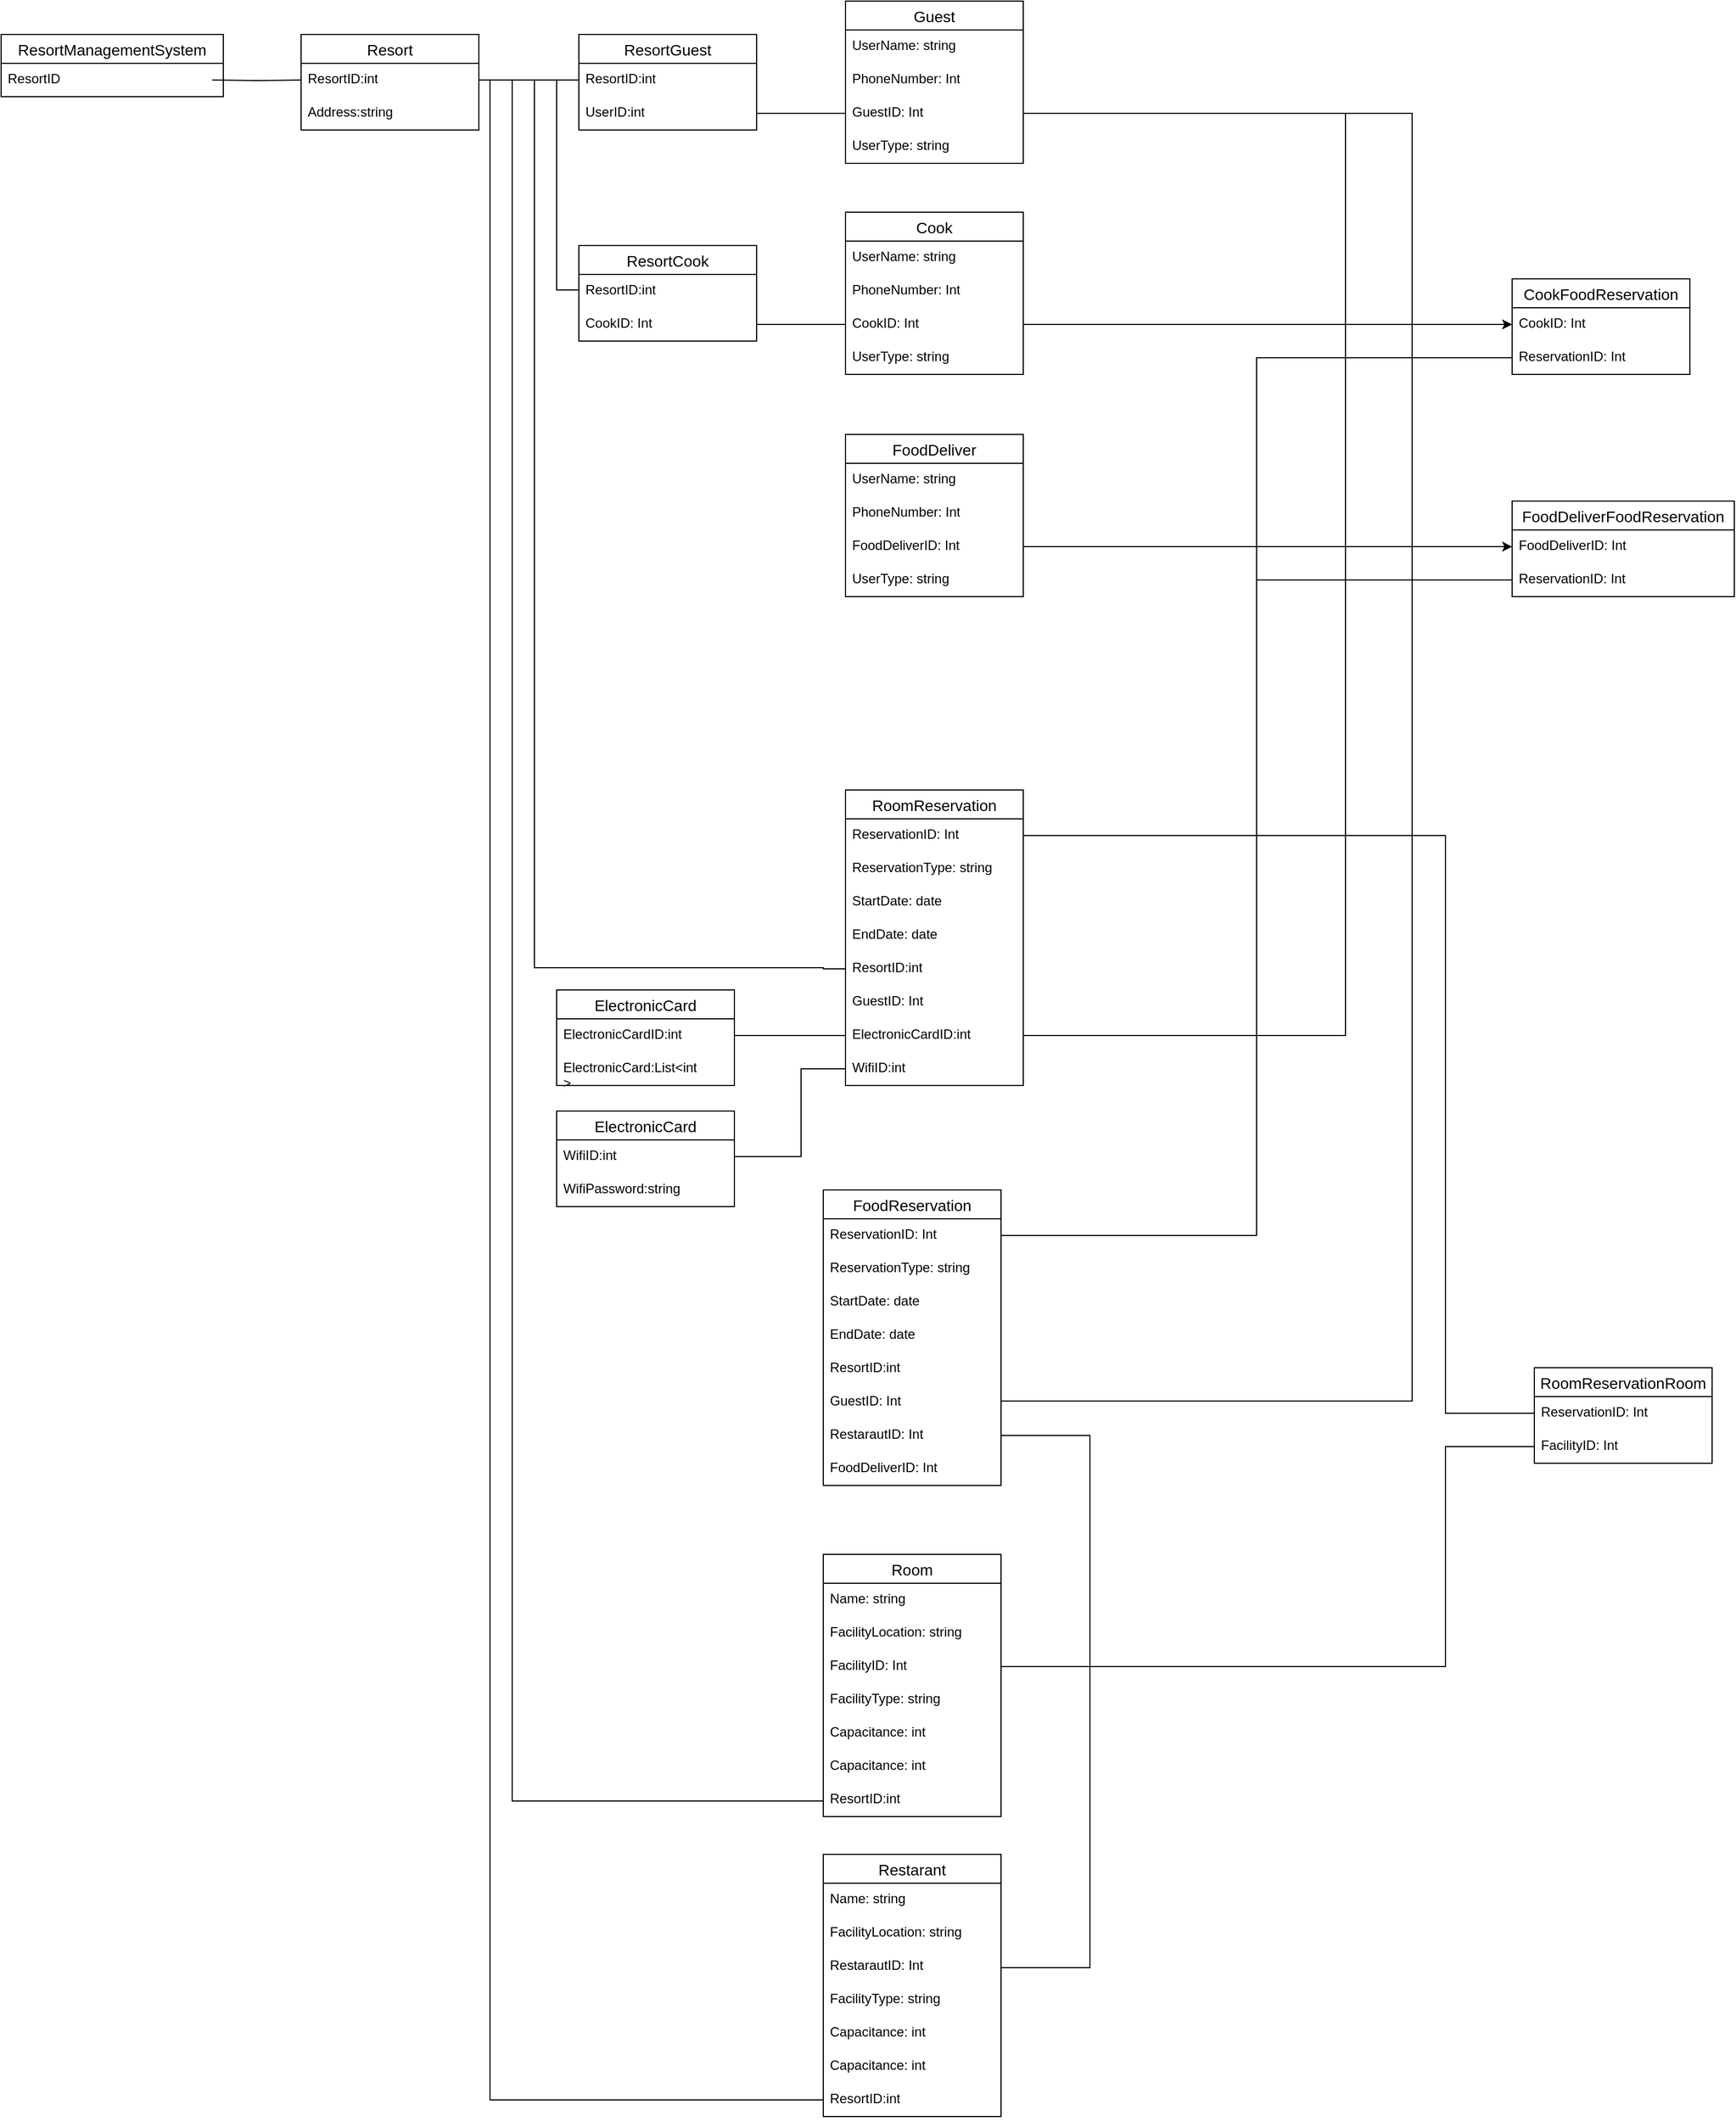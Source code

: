<mxfile version="22.0.8" type="google">
  <diagram name="Page-1" id="dJfapj9PVHe3W3KcbaIS">
    <mxGraphModel grid="1" page="1" gridSize="10" guides="1" tooltips="1" connect="1" arrows="1" fold="1" pageScale="1" pageWidth="827" pageHeight="1169" math="0" shadow="0">
      <root>
        <mxCell id="0" />
        <mxCell id="1" parent="0" />
        <mxCell id="egp8hS5JRl1UIdWA-DtL-1" value="ResortManagementSystem" style="swimlane;fontStyle=0;childLayout=stackLayout;horizontal=1;startSize=26;horizontalStack=0;resizeParent=1;resizeParentMax=0;resizeLast=0;collapsible=1;marginBottom=0;align=center;fontSize=14;" vertex="1" parent="1">
          <mxGeometry x="80" y="200" width="200" height="56" as="geometry" />
        </mxCell>
        <mxCell id="egp8hS5JRl1UIdWA-DtL-2" value="ResortID" style="text;strokeColor=none;fillColor=none;spacingLeft=4;spacingRight=4;overflow=hidden;rotatable=0;points=[[0,0.5],[1,0.5]];portConstraint=eastwest;fontSize=12;whiteSpace=wrap;html=1;" vertex="1" parent="egp8hS5JRl1UIdWA-DtL-1">
          <mxGeometry y="26" width="200" height="30" as="geometry" />
        </mxCell>
        <mxCell id="egp8hS5JRl1UIdWA-DtL-5" value="Resort" style="swimlane;fontStyle=0;childLayout=stackLayout;horizontal=1;startSize=26;horizontalStack=0;resizeParent=1;resizeParentMax=0;resizeLast=0;collapsible=1;marginBottom=0;align=center;fontSize=14;" vertex="1" parent="1">
          <mxGeometry x="350" y="200" width="160" height="86" as="geometry" />
        </mxCell>
        <mxCell id="egp8hS5JRl1UIdWA-DtL-6" value="ResortID:int" style="text;strokeColor=none;fillColor=none;spacingLeft=4;spacingRight=4;overflow=hidden;rotatable=0;points=[[0,0.5],[1,0.5]];portConstraint=eastwest;fontSize=12;whiteSpace=wrap;html=1;" vertex="1" parent="egp8hS5JRl1UIdWA-DtL-5">
          <mxGeometry y="26" width="160" height="30" as="geometry" />
        </mxCell>
        <mxCell id="egp8hS5JRl1UIdWA-DtL-7" value="Address:string" style="text;strokeColor=none;fillColor=none;spacingLeft=4;spacingRight=4;overflow=hidden;rotatable=0;points=[[0,0.5],[1,0.5]];portConstraint=eastwest;fontSize=12;whiteSpace=wrap;html=1;" vertex="1" parent="egp8hS5JRl1UIdWA-DtL-5">
          <mxGeometry y="56" width="160" height="30" as="geometry" />
        </mxCell>
        <mxCell id="egp8hS5JRl1UIdWA-DtL-9" style="edgeStyle=orthogonalEdgeStyle;rounded=0;orthogonalLoop=1;jettySize=auto;html=1;exitX=1;exitY=0.5;exitDx=0;exitDy=0;entryX=0;entryY=0.5;entryDx=0;entryDy=0;endArrow=none;endFill=0;" edge="1" parent="1" target="egp8hS5JRl1UIdWA-DtL-6">
          <mxGeometry relative="1" as="geometry">
            <mxPoint x="270" y="241" as="sourcePoint" />
          </mxGeometry>
        </mxCell>
        <mxCell id="egp8hS5JRl1UIdWA-DtL-10" value="ResortGuest" style="swimlane;fontStyle=0;childLayout=stackLayout;horizontal=1;startSize=26;horizontalStack=0;resizeParent=1;resizeParentMax=0;resizeLast=0;collapsible=1;marginBottom=0;align=center;fontSize=14;" vertex="1" parent="1">
          <mxGeometry x="600" y="200" width="160" height="86" as="geometry" />
        </mxCell>
        <mxCell id="egp8hS5JRl1UIdWA-DtL-11" value="ResortID:int" style="text;strokeColor=none;fillColor=none;spacingLeft=4;spacingRight=4;overflow=hidden;rotatable=0;points=[[0,0.5],[1,0.5]];portConstraint=eastwest;fontSize=12;whiteSpace=wrap;html=1;" vertex="1" parent="egp8hS5JRl1UIdWA-DtL-10">
          <mxGeometry y="26" width="160" height="30" as="geometry" />
        </mxCell>
        <mxCell id="egp8hS5JRl1UIdWA-DtL-12" value="UserID:int" style="text;strokeColor=none;fillColor=none;spacingLeft=4;spacingRight=4;overflow=hidden;rotatable=0;points=[[0,0.5],[1,0.5]];portConstraint=eastwest;fontSize=12;whiteSpace=wrap;html=1;" vertex="1" parent="egp8hS5JRl1UIdWA-DtL-10">
          <mxGeometry y="56" width="160" height="30" as="geometry" />
        </mxCell>
        <mxCell id="egp8hS5JRl1UIdWA-DtL-13" value="Guest" style="swimlane;fontStyle=0;childLayout=stackLayout;horizontal=1;startSize=26;horizontalStack=0;resizeParent=1;resizeParentMax=0;resizeLast=0;collapsible=1;marginBottom=0;align=center;fontSize=14;" vertex="1" parent="1">
          <mxGeometry x="840" y="170" width="160" height="146" as="geometry" />
        </mxCell>
        <mxCell id="egp8hS5JRl1UIdWA-DtL-14" value="UserName: string" style="text;strokeColor=none;fillColor=none;spacingLeft=4;spacingRight=4;overflow=hidden;rotatable=0;points=[[0,0.5],[1,0.5]];portConstraint=eastwest;fontSize=12;whiteSpace=wrap;html=1;" vertex="1" parent="egp8hS5JRl1UIdWA-DtL-13">
          <mxGeometry y="26" width="160" height="30" as="geometry" />
        </mxCell>
        <mxCell id="egp8hS5JRl1UIdWA-DtL-15" value="PhoneNumber: Int" style="text;strokeColor=none;fillColor=none;spacingLeft=4;spacingRight=4;overflow=hidden;rotatable=0;points=[[0,0.5],[1,0.5]];portConstraint=eastwest;fontSize=12;whiteSpace=wrap;html=1;" vertex="1" parent="egp8hS5JRl1UIdWA-DtL-13">
          <mxGeometry y="56" width="160" height="30" as="geometry" />
        </mxCell>
        <mxCell id="egp8hS5JRl1UIdWA-DtL-18" value="GuestID: Int" style="text;strokeColor=none;fillColor=none;spacingLeft=4;spacingRight=4;overflow=hidden;rotatable=0;points=[[0,0.5],[1,0.5]];portConstraint=eastwest;fontSize=12;whiteSpace=wrap;html=1;" vertex="1" parent="egp8hS5JRl1UIdWA-DtL-13">
          <mxGeometry y="86" width="160" height="30" as="geometry" />
        </mxCell>
        <mxCell id="egp8hS5JRl1UIdWA-DtL-19" value="UserType: string" style="text;strokeColor=none;fillColor=none;spacingLeft=4;spacingRight=4;overflow=hidden;rotatable=0;points=[[0,0.5],[1,0.5]];portConstraint=eastwest;fontSize=12;whiteSpace=wrap;html=1;" vertex="1" parent="egp8hS5JRl1UIdWA-DtL-13">
          <mxGeometry y="116" width="160" height="30" as="geometry" />
        </mxCell>
        <mxCell id="egp8hS5JRl1UIdWA-DtL-16" style="edgeStyle=orthogonalEdgeStyle;rounded=0;orthogonalLoop=1;jettySize=auto;html=1;exitX=1;exitY=0.5;exitDx=0;exitDy=0;entryX=0;entryY=0.5;entryDx=0;entryDy=0;endArrow=none;endFill=0;" edge="1" parent="1" source="egp8hS5JRl1UIdWA-DtL-6" target="egp8hS5JRl1UIdWA-DtL-11">
          <mxGeometry relative="1" as="geometry" />
        </mxCell>
        <mxCell id="egp8hS5JRl1UIdWA-DtL-17" style="edgeStyle=orthogonalEdgeStyle;rounded=0;orthogonalLoop=1;jettySize=auto;html=1;exitX=1;exitY=0.5;exitDx=0;exitDy=0;entryX=0;entryY=0.5;entryDx=0;entryDy=0;endArrow=none;endFill=0;" edge="1" parent="1" source="egp8hS5JRl1UIdWA-DtL-12" target="egp8hS5JRl1UIdWA-DtL-18">
          <mxGeometry relative="1" as="geometry" />
        </mxCell>
        <mxCell id="egp8hS5JRl1UIdWA-DtL-20" value="Cook" style="swimlane;fontStyle=0;childLayout=stackLayout;horizontal=1;startSize=26;horizontalStack=0;resizeParent=1;resizeParentMax=0;resizeLast=0;collapsible=1;marginBottom=0;align=center;fontSize=14;" vertex="1" parent="1">
          <mxGeometry x="840" y="360" width="160" height="146" as="geometry" />
        </mxCell>
        <mxCell id="egp8hS5JRl1UIdWA-DtL-21" value="UserName: string" style="text;strokeColor=none;fillColor=none;spacingLeft=4;spacingRight=4;overflow=hidden;rotatable=0;points=[[0,0.5],[1,0.5]];portConstraint=eastwest;fontSize=12;whiteSpace=wrap;html=1;" vertex="1" parent="egp8hS5JRl1UIdWA-DtL-20">
          <mxGeometry y="26" width="160" height="30" as="geometry" />
        </mxCell>
        <mxCell id="egp8hS5JRl1UIdWA-DtL-22" value="PhoneNumber: Int" style="text;strokeColor=none;fillColor=none;spacingLeft=4;spacingRight=4;overflow=hidden;rotatable=0;points=[[0,0.5],[1,0.5]];portConstraint=eastwest;fontSize=12;whiteSpace=wrap;html=1;" vertex="1" parent="egp8hS5JRl1UIdWA-DtL-20">
          <mxGeometry y="56" width="160" height="30" as="geometry" />
        </mxCell>
        <mxCell id="egp8hS5JRl1UIdWA-DtL-23" value="CookID: Int" style="text;strokeColor=none;fillColor=none;spacingLeft=4;spacingRight=4;overflow=hidden;rotatable=0;points=[[0,0.5],[1,0.5]];portConstraint=eastwest;fontSize=12;whiteSpace=wrap;html=1;" vertex="1" parent="egp8hS5JRl1UIdWA-DtL-20">
          <mxGeometry y="86" width="160" height="30" as="geometry" />
        </mxCell>
        <mxCell id="egp8hS5JRl1UIdWA-DtL-24" value="UserType: string" style="text;strokeColor=none;fillColor=none;spacingLeft=4;spacingRight=4;overflow=hidden;rotatable=0;points=[[0,0.5],[1,0.5]];portConstraint=eastwest;fontSize=12;whiteSpace=wrap;html=1;" vertex="1" parent="egp8hS5JRl1UIdWA-DtL-20">
          <mxGeometry y="116" width="160" height="30" as="geometry" />
        </mxCell>
        <mxCell id="egp8hS5JRl1UIdWA-DtL-25" value="Room" style="swimlane;fontStyle=0;childLayout=stackLayout;horizontal=1;startSize=26;horizontalStack=0;resizeParent=1;resizeParentMax=0;resizeLast=0;collapsible=1;marginBottom=0;align=center;fontSize=14;" vertex="1" parent="1">
          <mxGeometry x="820" y="1568" width="160" height="236" as="geometry" />
        </mxCell>
        <mxCell id="egp8hS5JRl1UIdWA-DtL-26" value="Name: string" style="text;strokeColor=none;fillColor=none;spacingLeft=4;spacingRight=4;overflow=hidden;rotatable=0;points=[[0,0.5],[1,0.5]];portConstraint=eastwest;fontSize=12;whiteSpace=wrap;html=1;" vertex="1" parent="egp8hS5JRl1UIdWA-DtL-25">
          <mxGeometry y="26" width="160" height="30" as="geometry" />
        </mxCell>
        <mxCell id="egp8hS5JRl1UIdWA-DtL-31" value="FacilityLocation: string" style="text;strokeColor=none;fillColor=none;spacingLeft=4;spacingRight=4;overflow=hidden;rotatable=0;points=[[0,0.5],[1,0.5]];portConstraint=eastwest;fontSize=12;whiteSpace=wrap;html=1;" vertex="1" parent="egp8hS5JRl1UIdWA-DtL-25">
          <mxGeometry y="56" width="160" height="30" as="geometry" />
        </mxCell>
        <mxCell id="egp8hS5JRl1UIdWA-DtL-71" value="FacilityID: Int" style="text;strokeColor=none;fillColor=none;spacingLeft=4;spacingRight=4;overflow=hidden;rotatable=0;points=[[0,0.5],[1,0.5]];portConstraint=eastwest;fontSize=12;whiteSpace=wrap;html=1;" vertex="1" parent="egp8hS5JRl1UIdWA-DtL-25">
          <mxGeometry y="86" width="160" height="30" as="geometry" />
        </mxCell>
        <mxCell id="egp8hS5JRl1UIdWA-DtL-72" value="FacilityType: string" style="text;strokeColor=none;fillColor=none;spacingLeft=4;spacingRight=4;overflow=hidden;rotatable=0;points=[[0,0.5],[1,0.5]];portConstraint=eastwest;fontSize=12;whiteSpace=wrap;html=1;" vertex="1" parent="egp8hS5JRl1UIdWA-DtL-25">
          <mxGeometry y="116" width="160" height="30" as="geometry" />
        </mxCell>
        <mxCell id="egp8hS5JRl1UIdWA-DtL-73" value="Capacitance: int" style="text;strokeColor=none;fillColor=none;spacingLeft=4;spacingRight=4;overflow=hidden;rotatable=0;points=[[0,0.5],[1,0.5]];portConstraint=eastwest;fontSize=12;whiteSpace=wrap;html=1;" vertex="1" parent="egp8hS5JRl1UIdWA-DtL-25">
          <mxGeometry y="146" width="160" height="30" as="geometry" />
        </mxCell>
        <mxCell id="egp8hS5JRl1UIdWA-DtL-74" value="Capacitance: int" style="text;strokeColor=none;fillColor=none;spacingLeft=4;spacingRight=4;overflow=hidden;rotatable=0;points=[[0,0.5],[1,0.5]];portConstraint=eastwest;fontSize=12;whiteSpace=wrap;html=1;" vertex="1" parent="egp8hS5JRl1UIdWA-DtL-25">
          <mxGeometry y="176" width="160" height="30" as="geometry" />
        </mxCell>
        <mxCell id="egp8hS5JRl1UIdWA-DtL-75" value="ResortID:int" style="text;strokeColor=none;fillColor=none;spacingLeft=4;spacingRight=4;overflow=hidden;rotatable=0;points=[[0,0.5],[1,0.5]];portConstraint=eastwest;fontSize=12;whiteSpace=wrap;html=1;" vertex="1" parent="egp8hS5JRl1UIdWA-DtL-25">
          <mxGeometry y="206" width="160" height="30" as="geometry" />
        </mxCell>
        <mxCell id="egp8hS5JRl1UIdWA-DtL-32" style="edgeStyle=orthogonalEdgeStyle;rounded=0;orthogonalLoop=1;jettySize=auto;html=1;exitX=1;exitY=0.5;exitDx=0;exitDy=0;entryX=0;entryY=0.5;entryDx=0;entryDy=0;endArrow=none;endFill=0;" edge="1" parent="1" source="egp8hS5JRl1UIdWA-DtL-6" target="egp8hS5JRl1UIdWA-DtL-75">
          <mxGeometry relative="1" as="geometry">
            <Array as="points">
              <mxPoint x="540" y="241" />
              <mxPoint x="540" y="1790" />
              <mxPoint x="820" y="1790" />
            </Array>
          </mxGeometry>
        </mxCell>
        <mxCell id="egp8hS5JRl1UIdWA-DtL-33" value="RoomReservation" style="swimlane;fontStyle=0;childLayout=stackLayout;horizontal=1;startSize=26;horizontalStack=0;resizeParent=1;resizeParentMax=0;resizeLast=0;collapsible=1;marginBottom=0;align=center;fontSize=14;" vertex="1" parent="1">
          <mxGeometry x="840" y="880" width="160" height="266" as="geometry" />
        </mxCell>
        <mxCell id="egp8hS5JRl1UIdWA-DtL-34" value="ReservationID: Int" style="text;strokeColor=none;fillColor=none;spacingLeft=4;spacingRight=4;overflow=hidden;rotatable=0;points=[[0,0.5],[1,0.5]];portConstraint=eastwest;fontSize=12;whiteSpace=wrap;html=1;" vertex="1" parent="egp8hS5JRl1UIdWA-DtL-33">
          <mxGeometry y="26" width="160" height="30" as="geometry" />
        </mxCell>
        <mxCell id="egp8hS5JRl1UIdWA-DtL-35" value="ReservationType: string" style="text;strokeColor=none;fillColor=none;spacingLeft=4;spacingRight=4;overflow=hidden;rotatable=0;points=[[0,0.5],[1,0.5]];portConstraint=eastwest;fontSize=12;whiteSpace=wrap;html=1;" vertex="1" parent="egp8hS5JRl1UIdWA-DtL-33">
          <mxGeometry y="56" width="160" height="30" as="geometry" />
        </mxCell>
        <mxCell id="egp8hS5JRl1UIdWA-DtL-36" value="StartDate: date" style="text;strokeColor=none;fillColor=none;spacingLeft=4;spacingRight=4;overflow=hidden;rotatable=0;points=[[0,0.5],[1,0.5]];portConstraint=eastwest;fontSize=12;whiteSpace=wrap;html=1;" vertex="1" parent="egp8hS5JRl1UIdWA-DtL-33">
          <mxGeometry y="86" width="160" height="30" as="geometry" />
        </mxCell>
        <mxCell id="egp8hS5JRl1UIdWA-DtL-37" value="EndDate: date" style="text;strokeColor=none;fillColor=none;spacingLeft=4;spacingRight=4;overflow=hidden;rotatable=0;points=[[0,0.5],[1,0.5]];portConstraint=eastwest;fontSize=12;whiteSpace=wrap;html=1;" vertex="1" parent="egp8hS5JRl1UIdWA-DtL-33">
          <mxGeometry y="116" width="160" height="30" as="geometry" />
        </mxCell>
        <mxCell id="egp8hS5JRl1UIdWA-DtL-38" value="ResortID:int" style="text;strokeColor=none;fillColor=none;spacingLeft=4;spacingRight=4;overflow=hidden;rotatable=0;points=[[0,0.5],[1,0.5]];portConstraint=eastwest;fontSize=12;whiteSpace=wrap;html=1;" vertex="1" parent="egp8hS5JRl1UIdWA-DtL-33">
          <mxGeometry y="146" width="160" height="30" as="geometry" />
        </mxCell>
        <mxCell id="FPt7mQTqwrAbdouKceDz-3" value="GuestID: Int" style="text;strokeColor=none;fillColor=none;spacingLeft=4;spacingRight=4;overflow=hidden;rotatable=0;points=[[0,0.5],[1,0.5]];portConstraint=eastwest;fontSize=12;whiteSpace=wrap;html=1;" vertex="1" parent="egp8hS5JRl1UIdWA-DtL-33">
          <mxGeometry y="176" width="160" height="30" as="geometry" />
        </mxCell>
        <mxCell id="EloRicRo_6_4elvVd239-1" value="ElectronicCardID:int" style="text;strokeColor=none;fillColor=none;spacingLeft=4;spacingRight=4;overflow=hidden;rotatable=0;points=[[0,0.5],[1,0.5]];portConstraint=eastwest;fontSize=12;whiteSpace=wrap;html=1;" vertex="1" parent="egp8hS5JRl1UIdWA-DtL-33">
          <mxGeometry y="206" width="160" height="30" as="geometry" />
        </mxCell>
        <mxCell id="EloRicRo_6_4elvVd239-2" value="WifiID:int" style="text;strokeColor=none;fillColor=none;spacingLeft=4;spacingRight=4;overflow=hidden;rotatable=0;points=[[0,0.5],[1,0.5]];portConstraint=eastwest;fontSize=12;whiteSpace=wrap;html=1;" vertex="1" parent="egp8hS5JRl1UIdWA-DtL-33">
          <mxGeometry y="236" width="160" height="30" as="geometry" />
        </mxCell>
        <mxCell id="egp8hS5JRl1UIdWA-DtL-39" style="edgeStyle=orthogonalEdgeStyle;rounded=0;orthogonalLoop=1;jettySize=auto;html=1;exitX=1;exitY=0.5;exitDx=0;exitDy=0;entryX=0;entryY=0.5;entryDx=0;entryDy=0;endArrow=none;endFill=0;" edge="1" parent="1" source="egp8hS5JRl1UIdWA-DtL-6" target="egp8hS5JRl1UIdWA-DtL-38">
          <mxGeometry relative="1" as="geometry">
            <Array as="points">
              <mxPoint x="560" y="241" />
              <mxPoint x="560" y="1040" />
              <mxPoint x="820" y="1040" />
            </Array>
          </mxGeometry>
        </mxCell>
        <mxCell id="egp8hS5JRl1UIdWA-DtL-41" value="ResortCook" style="swimlane;fontStyle=0;childLayout=stackLayout;horizontal=1;startSize=26;horizontalStack=0;resizeParent=1;resizeParentMax=0;resizeLast=0;collapsible=1;marginBottom=0;align=center;fontSize=14;" vertex="1" parent="1">
          <mxGeometry x="600" y="390" width="160" height="86" as="geometry" />
        </mxCell>
        <mxCell id="egp8hS5JRl1UIdWA-DtL-42" value="ResortID:int" style="text;strokeColor=none;fillColor=none;spacingLeft=4;spacingRight=4;overflow=hidden;rotatable=0;points=[[0,0.5],[1,0.5]];portConstraint=eastwest;fontSize=12;whiteSpace=wrap;html=1;" vertex="1" parent="egp8hS5JRl1UIdWA-DtL-41">
          <mxGeometry y="26" width="160" height="30" as="geometry" />
        </mxCell>
        <mxCell id="egp8hS5JRl1UIdWA-DtL-43" value="CookID: Int" style="text;strokeColor=none;fillColor=none;spacingLeft=4;spacingRight=4;overflow=hidden;rotatable=0;points=[[0,0.5],[1,0.5]];portConstraint=eastwest;fontSize=12;whiteSpace=wrap;html=1;" vertex="1" parent="egp8hS5JRl1UIdWA-DtL-41">
          <mxGeometry y="56" width="160" height="30" as="geometry" />
        </mxCell>
        <mxCell id="egp8hS5JRl1UIdWA-DtL-44" style="edgeStyle=orthogonalEdgeStyle;rounded=0;orthogonalLoop=1;jettySize=auto;html=1;exitX=0;exitY=0.5;exitDx=0;exitDy=0;entryX=1;entryY=0.5;entryDx=0;entryDy=0;endArrow=none;endFill=0;" edge="1" parent="1" source="egp8hS5JRl1UIdWA-DtL-42" target="egp8hS5JRl1UIdWA-DtL-6">
          <mxGeometry relative="1" as="geometry">
            <Array as="points">
              <mxPoint x="600" y="430" />
              <mxPoint x="580" y="430" />
              <mxPoint x="580" y="241" />
            </Array>
          </mxGeometry>
        </mxCell>
        <mxCell id="egp8hS5JRl1UIdWA-DtL-46" style="edgeStyle=orthogonalEdgeStyle;rounded=0;orthogonalLoop=1;jettySize=auto;html=1;exitX=1;exitY=0.5;exitDx=0;exitDy=0;entryX=0;entryY=0.5;entryDx=0;entryDy=0;endArrow=none;endFill=0;" edge="1" parent="1" source="egp8hS5JRl1UIdWA-DtL-43" target="egp8hS5JRl1UIdWA-DtL-23">
          <mxGeometry relative="1" as="geometry" />
        </mxCell>
        <mxCell id="egp8hS5JRl1UIdWA-DtL-55" style="edgeStyle=orthogonalEdgeStyle;rounded=0;orthogonalLoop=1;jettySize=auto;html=1;exitX=1;exitY=0.5;exitDx=0;exitDy=0;endArrow=none;endFill=0;entryX=1;entryY=0.5;entryDx=0;entryDy=0;" edge="1" parent="1" source="egp8hS5JRl1UIdWA-DtL-18" target="FPt7mQTqwrAbdouKceDz-3">
          <mxGeometry relative="1" as="geometry">
            <mxPoint x="1081" y="357" as="targetPoint" />
            <Array as="points">
              <mxPoint x="1290" y="271" />
              <mxPoint x="1290" y="1101" />
            </Array>
          </mxGeometry>
        </mxCell>
        <mxCell id="egp8hS5JRl1UIdWA-DtL-65" value="RoomReservationRoom" style="swimlane;fontStyle=0;childLayout=stackLayout;horizontal=1;startSize=26;horizontalStack=0;resizeParent=1;resizeParentMax=0;resizeLast=0;collapsible=1;marginBottom=0;align=center;fontSize=14;" vertex="1" parent="1">
          <mxGeometry x="1460" y="1400" width="160" height="86" as="geometry" />
        </mxCell>
        <mxCell id="egp8hS5JRl1UIdWA-DtL-66" value="ReservationID: Int" style="text;strokeColor=none;fillColor=none;spacingLeft=4;spacingRight=4;overflow=hidden;rotatable=0;points=[[0,0.5],[1,0.5]];portConstraint=eastwest;fontSize=12;whiteSpace=wrap;html=1;" vertex="1" parent="egp8hS5JRl1UIdWA-DtL-65">
          <mxGeometry y="26" width="160" height="30" as="geometry" />
        </mxCell>
        <mxCell id="egp8hS5JRl1UIdWA-DtL-70" value="FacilityID: Int" style="text;strokeColor=none;fillColor=none;spacingLeft=4;spacingRight=4;overflow=hidden;rotatable=0;points=[[0,0.5],[1,0.5]];portConstraint=eastwest;fontSize=12;whiteSpace=wrap;html=1;" vertex="1" parent="egp8hS5JRl1UIdWA-DtL-65">
          <mxGeometry y="56" width="160" height="30" as="geometry" />
        </mxCell>
        <mxCell id="egp8hS5JRl1UIdWA-DtL-77" style="edgeStyle=orthogonalEdgeStyle;rounded=0;orthogonalLoop=1;jettySize=auto;html=1;exitX=1;exitY=0.5;exitDx=0;exitDy=0;entryX=0;entryY=0.5;entryDx=0;entryDy=0;endArrow=none;endFill=0;" edge="1" parent="1" source="egp8hS5JRl1UIdWA-DtL-71" target="egp8hS5JRl1UIdWA-DtL-70">
          <mxGeometry relative="1" as="geometry">
            <Array as="points">
              <mxPoint x="1380" y="1669" />
              <mxPoint x="1380" y="1471" />
            </Array>
          </mxGeometry>
        </mxCell>
        <mxCell id="egp8hS5JRl1UIdWA-DtL-78" style="edgeStyle=orthogonalEdgeStyle;rounded=0;orthogonalLoop=1;jettySize=auto;html=1;exitX=1;exitY=0.5;exitDx=0;exitDy=0;entryX=0;entryY=0.5;entryDx=0;entryDy=0;endArrow=none;endFill=0;" edge="1" parent="1" source="egp8hS5JRl1UIdWA-DtL-34" target="egp8hS5JRl1UIdWA-DtL-66">
          <mxGeometry relative="1" as="geometry">
            <Array as="points">
              <mxPoint x="1380" y="921" />
              <mxPoint x="1380" y="1441" />
            </Array>
          </mxGeometry>
        </mxCell>
        <mxCell id="EloRicRo_6_4elvVd239-4" value="ElectronicCard" style="swimlane;fontStyle=0;childLayout=stackLayout;horizontal=1;startSize=26;horizontalStack=0;resizeParent=1;resizeParentMax=0;resizeLast=0;collapsible=1;marginBottom=0;align=center;fontSize=14;" vertex="1" parent="1">
          <mxGeometry x="580" y="1060" width="160" height="86" as="geometry" />
        </mxCell>
        <mxCell id="EloRicRo_6_4elvVd239-5" value="ElectronicCardID:int" style="text;strokeColor=none;fillColor=none;spacingLeft=4;spacingRight=4;overflow=hidden;rotatable=0;points=[[0,0.5],[1,0.5]];portConstraint=eastwest;fontSize=12;whiteSpace=wrap;html=1;" vertex="1" parent="EloRicRo_6_4elvVd239-4">
          <mxGeometry y="26" width="160" height="30" as="geometry" />
        </mxCell>
        <mxCell id="EloRicRo_6_4elvVd239-6" value="ElectronicCard:List&amp;lt;int&lt;br&gt;&amp;gt;" style="text;strokeColor=none;fillColor=none;spacingLeft=4;spacingRight=4;overflow=hidden;rotatable=0;points=[[0,0.5],[1,0.5]];portConstraint=eastwest;fontSize=12;whiteSpace=wrap;html=1;" vertex="1" parent="EloRicRo_6_4elvVd239-4">
          <mxGeometry y="56" width="160" height="30" as="geometry" />
        </mxCell>
        <mxCell id="EloRicRo_6_4elvVd239-8" value="ElectronicCard" style="swimlane;fontStyle=0;childLayout=stackLayout;horizontal=1;startSize=26;horizontalStack=0;resizeParent=1;resizeParentMax=0;resizeLast=0;collapsible=1;marginBottom=0;align=center;fontSize=14;" vertex="1" parent="1">
          <mxGeometry x="580" y="1169" width="160" height="86" as="geometry" />
        </mxCell>
        <mxCell id="EloRicRo_6_4elvVd239-9" value="WifiID:int" style="text;strokeColor=none;fillColor=none;spacingLeft=4;spacingRight=4;overflow=hidden;rotatable=0;points=[[0,0.5],[1,0.5]];portConstraint=eastwest;fontSize=12;whiteSpace=wrap;html=1;" vertex="1" parent="EloRicRo_6_4elvVd239-8">
          <mxGeometry y="26" width="160" height="30" as="geometry" />
        </mxCell>
        <mxCell id="EloRicRo_6_4elvVd239-10" value="WifiPassword:string" style="text;strokeColor=none;fillColor=none;spacingLeft=4;spacingRight=4;overflow=hidden;rotatable=0;points=[[0,0.5],[1,0.5]];portConstraint=eastwest;fontSize=12;whiteSpace=wrap;html=1;" vertex="1" parent="EloRicRo_6_4elvVd239-8">
          <mxGeometry y="56" width="160" height="30" as="geometry" />
        </mxCell>
        <mxCell id="EloRicRo_6_4elvVd239-12" value="Restarant" style="swimlane;fontStyle=0;childLayout=stackLayout;horizontal=1;startSize=26;horizontalStack=0;resizeParent=1;resizeParentMax=0;resizeLast=0;collapsible=1;marginBottom=0;align=center;fontSize=14;" vertex="1" parent="1">
          <mxGeometry x="820" y="1838" width="160" height="236" as="geometry" />
        </mxCell>
        <mxCell id="EloRicRo_6_4elvVd239-13" value="Name: string" style="text;strokeColor=none;fillColor=none;spacingLeft=4;spacingRight=4;overflow=hidden;rotatable=0;points=[[0,0.5],[1,0.5]];portConstraint=eastwest;fontSize=12;whiteSpace=wrap;html=1;" vertex="1" parent="EloRicRo_6_4elvVd239-12">
          <mxGeometry y="26" width="160" height="30" as="geometry" />
        </mxCell>
        <mxCell id="EloRicRo_6_4elvVd239-14" value="FacilityLocation: string" style="text;strokeColor=none;fillColor=none;spacingLeft=4;spacingRight=4;overflow=hidden;rotatable=0;points=[[0,0.5],[1,0.5]];portConstraint=eastwest;fontSize=12;whiteSpace=wrap;html=1;" vertex="1" parent="EloRicRo_6_4elvVd239-12">
          <mxGeometry y="56" width="160" height="30" as="geometry" />
        </mxCell>
        <mxCell id="EloRicRo_6_4elvVd239-15" value="RestarautID: Int" style="text;strokeColor=none;fillColor=none;spacingLeft=4;spacingRight=4;overflow=hidden;rotatable=0;points=[[0,0.5],[1,0.5]];portConstraint=eastwest;fontSize=12;whiteSpace=wrap;html=1;" vertex="1" parent="EloRicRo_6_4elvVd239-12">
          <mxGeometry y="86" width="160" height="30" as="geometry" />
        </mxCell>
        <mxCell id="EloRicRo_6_4elvVd239-16" value="FacilityType: string" style="text;strokeColor=none;fillColor=none;spacingLeft=4;spacingRight=4;overflow=hidden;rotatable=0;points=[[0,0.5],[1,0.5]];portConstraint=eastwest;fontSize=12;whiteSpace=wrap;html=1;" vertex="1" parent="EloRicRo_6_4elvVd239-12">
          <mxGeometry y="116" width="160" height="30" as="geometry" />
        </mxCell>
        <mxCell id="EloRicRo_6_4elvVd239-17" value="Capacitance: int" style="text;strokeColor=none;fillColor=none;spacingLeft=4;spacingRight=4;overflow=hidden;rotatable=0;points=[[0,0.5],[1,0.5]];portConstraint=eastwest;fontSize=12;whiteSpace=wrap;html=1;" vertex="1" parent="EloRicRo_6_4elvVd239-12">
          <mxGeometry y="146" width="160" height="30" as="geometry" />
        </mxCell>
        <mxCell id="EloRicRo_6_4elvVd239-18" value="Capacitance: int" style="text;strokeColor=none;fillColor=none;spacingLeft=4;spacingRight=4;overflow=hidden;rotatable=0;points=[[0,0.5],[1,0.5]];portConstraint=eastwest;fontSize=12;whiteSpace=wrap;html=1;" vertex="1" parent="EloRicRo_6_4elvVd239-12">
          <mxGeometry y="176" width="160" height="30" as="geometry" />
        </mxCell>
        <mxCell id="EloRicRo_6_4elvVd239-19" value="ResortID:int" style="text;strokeColor=none;fillColor=none;spacingLeft=4;spacingRight=4;overflow=hidden;rotatable=0;points=[[0,0.5],[1,0.5]];portConstraint=eastwest;fontSize=12;whiteSpace=wrap;html=1;" vertex="1" parent="EloRicRo_6_4elvVd239-12">
          <mxGeometry y="206" width="160" height="30" as="geometry" />
        </mxCell>
        <mxCell id="EloRicRo_6_4elvVd239-20" value="FoodReservation" style="swimlane;fontStyle=0;childLayout=stackLayout;horizontal=1;startSize=26;horizontalStack=0;resizeParent=1;resizeParentMax=0;resizeLast=0;collapsible=1;marginBottom=0;align=center;fontSize=14;" vertex="1" parent="1">
          <mxGeometry x="820" y="1240" width="160" height="266" as="geometry" />
        </mxCell>
        <mxCell id="EloRicRo_6_4elvVd239-21" value="ReservationID: Int" style="text;strokeColor=none;fillColor=none;spacingLeft=4;spacingRight=4;overflow=hidden;rotatable=0;points=[[0,0.5],[1,0.5]];portConstraint=eastwest;fontSize=12;whiteSpace=wrap;html=1;" vertex="1" parent="EloRicRo_6_4elvVd239-20">
          <mxGeometry y="26" width="160" height="30" as="geometry" />
        </mxCell>
        <mxCell id="EloRicRo_6_4elvVd239-22" value="ReservationType: string" style="text;strokeColor=none;fillColor=none;spacingLeft=4;spacingRight=4;overflow=hidden;rotatable=0;points=[[0,0.5],[1,0.5]];portConstraint=eastwest;fontSize=12;whiteSpace=wrap;html=1;" vertex="1" parent="EloRicRo_6_4elvVd239-20">
          <mxGeometry y="56" width="160" height="30" as="geometry" />
        </mxCell>
        <mxCell id="EloRicRo_6_4elvVd239-23" value="StartDate: date" style="text;strokeColor=none;fillColor=none;spacingLeft=4;spacingRight=4;overflow=hidden;rotatable=0;points=[[0,0.5],[1,0.5]];portConstraint=eastwest;fontSize=12;whiteSpace=wrap;html=1;" vertex="1" parent="EloRicRo_6_4elvVd239-20">
          <mxGeometry y="86" width="160" height="30" as="geometry" />
        </mxCell>
        <mxCell id="EloRicRo_6_4elvVd239-24" value="EndDate: date" style="text;strokeColor=none;fillColor=none;spacingLeft=4;spacingRight=4;overflow=hidden;rotatable=0;points=[[0,0.5],[1,0.5]];portConstraint=eastwest;fontSize=12;whiteSpace=wrap;html=1;" vertex="1" parent="EloRicRo_6_4elvVd239-20">
          <mxGeometry y="116" width="160" height="30" as="geometry" />
        </mxCell>
        <mxCell id="EloRicRo_6_4elvVd239-25" value="ResortID:int" style="text;strokeColor=none;fillColor=none;spacingLeft=4;spacingRight=4;overflow=hidden;rotatable=0;points=[[0,0.5],[1,0.5]];portConstraint=eastwest;fontSize=12;whiteSpace=wrap;html=1;" vertex="1" parent="EloRicRo_6_4elvVd239-20">
          <mxGeometry y="146" width="160" height="30" as="geometry" />
        </mxCell>
        <mxCell id="EloRicRo_6_4elvVd239-27" value="GuestID: Int" style="text;strokeColor=none;fillColor=none;spacingLeft=4;spacingRight=4;overflow=hidden;rotatable=0;points=[[0,0.5],[1,0.5]];portConstraint=eastwest;fontSize=12;whiteSpace=wrap;html=1;" vertex="1" parent="EloRicRo_6_4elvVd239-20">
          <mxGeometry y="176" width="160" height="30" as="geometry" />
        </mxCell>
        <mxCell id="EloRicRo_6_4elvVd239-29" value="RestarautID: Int" style="text;strokeColor=none;fillColor=none;spacingLeft=4;spacingRight=4;overflow=hidden;rotatable=0;points=[[0,0.5],[1,0.5]];portConstraint=eastwest;fontSize=12;whiteSpace=wrap;html=1;" vertex="1" parent="EloRicRo_6_4elvVd239-20">
          <mxGeometry y="206" width="160" height="30" as="geometry" />
        </mxCell>
        <mxCell id="EloRicRo_6_4elvVd239-43" value="FoodDeliverID: Int" style="text;strokeColor=none;fillColor=none;spacingLeft=4;spacingRight=4;overflow=hidden;rotatable=0;points=[[0,0.5],[1,0.5]];portConstraint=eastwest;fontSize=12;whiteSpace=wrap;html=1;" vertex="1" parent="EloRicRo_6_4elvVd239-20">
          <mxGeometry y="236" width="160" height="30" as="geometry" />
        </mxCell>
        <mxCell id="EloRicRo_6_4elvVd239-30" style="edgeStyle=orthogonalEdgeStyle;rounded=0;orthogonalLoop=1;jettySize=auto;html=1;exitX=1;exitY=0.5;exitDx=0;exitDy=0;entryX=1;entryY=0.5;entryDx=0;entryDy=0;endArrow=none;endFill=0;" edge="1" parent="1" source="EloRicRo_6_4elvVd239-15" target="EloRicRo_6_4elvVd239-29">
          <mxGeometry relative="1" as="geometry">
            <Array as="points">
              <mxPoint x="1060" y="1940" />
              <mxPoint x="1060" y="1461" />
            </Array>
          </mxGeometry>
        </mxCell>
        <mxCell id="EloRicRo_6_4elvVd239-34" style="edgeStyle=orthogonalEdgeStyle;rounded=0;orthogonalLoop=1;jettySize=auto;html=1;exitX=0;exitY=0.5;exitDx=0;exitDy=0;entryX=1;entryY=0.5;entryDx=0;entryDy=0;endArrow=none;endFill=0;" edge="1" parent="1" source="EloRicRo_6_4elvVd239-19" target="egp8hS5JRl1UIdWA-DtL-6">
          <mxGeometry relative="1" as="geometry">
            <Array as="points">
              <mxPoint x="520" y="2059" />
              <mxPoint x="520" y="241" />
            </Array>
          </mxGeometry>
        </mxCell>
        <mxCell id="EloRicRo_6_4elvVd239-35" style="edgeStyle=orthogonalEdgeStyle;rounded=0;orthogonalLoop=1;jettySize=auto;html=1;exitX=1;exitY=0.5;exitDx=0;exitDy=0;entryX=1;entryY=0.5;entryDx=0;entryDy=0;endArrow=none;endFill=0;" edge="1" parent="1" source="EloRicRo_6_4elvVd239-27" target="egp8hS5JRl1UIdWA-DtL-18">
          <mxGeometry relative="1" as="geometry">
            <Array as="points">
              <mxPoint x="1350" y="1430" />
              <mxPoint x="1350" y="271" />
            </Array>
          </mxGeometry>
        </mxCell>
        <mxCell id="EloRicRo_6_4elvVd239-36" style="edgeStyle=orthogonalEdgeStyle;rounded=0;orthogonalLoop=1;jettySize=auto;html=1;exitX=1;exitY=0.5;exitDx=0;exitDy=0;entryX=0;entryY=0.5;entryDx=0;entryDy=0;endArrow=none;endFill=0;" edge="1" parent="1" source="EloRicRo_6_4elvVd239-5" target="EloRicRo_6_4elvVd239-1">
          <mxGeometry relative="1" as="geometry" />
        </mxCell>
        <mxCell id="EloRicRo_6_4elvVd239-37" style="edgeStyle=orthogonalEdgeStyle;rounded=0;orthogonalLoop=1;jettySize=auto;html=1;exitX=0;exitY=0.5;exitDx=0;exitDy=0;entryX=1;entryY=0.5;entryDx=0;entryDy=0;endArrow=none;endFill=0;" edge="1" parent="1" source="EloRicRo_6_4elvVd239-2" target="EloRicRo_6_4elvVd239-9">
          <mxGeometry relative="1" as="geometry">
            <Array as="points">
              <mxPoint x="800" y="1131" />
              <mxPoint x="800" y="1210" />
            </Array>
          </mxGeometry>
        </mxCell>
        <mxCell id="EloRicRo_6_4elvVd239-38" value="FoodDeliver" style="swimlane;fontStyle=0;childLayout=stackLayout;horizontal=1;startSize=26;horizontalStack=0;resizeParent=1;resizeParentMax=0;resizeLast=0;collapsible=1;marginBottom=0;align=center;fontSize=14;" vertex="1" parent="1">
          <mxGeometry x="840" y="560" width="160" height="146" as="geometry" />
        </mxCell>
        <mxCell id="EloRicRo_6_4elvVd239-39" value="UserName: string" style="text;strokeColor=none;fillColor=none;spacingLeft=4;spacingRight=4;overflow=hidden;rotatable=0;points=[[0,0.5],[1,0.5]];portConstraint=eastwest;fontSize=12;whiteSpace=wrap;html=1;" vertex="1" parent="EloRicRo_6_4elvVd239-38">
          <mxGeometry y="26" width="160" height="30" as="geometry" />
        </mxCell>
        <mxCell id="EloRicRo_6_4elvVd239-40" value="PhoneNumber: Int" style="text;strokeColor=none;fillColor=none;spacingLeft=4;spacingRight=4;overflow=hidden;rotatable=0;points=[[0,0.5],[1,0.5]];portConstraint=eastwest;fontSize=12;whiteSpace=wrap;html=1;" vertex="1" parent="EloRicRo_6_4elvVd239-38">
          <mxGeometry y="56" width="160" height="30" as="geometry" />
        </mxCell>
        <mxCell id="EloRicRo_6_4elvVd239-41" value="FoodDeliverID: Int" style="text;strokeColor=none;fillColor=none;spacingLeft=4;spacingRight=4;overflow=hidden;rotatable=0;points=[[0,0.5],[1,0.5]];portConstraint=eastwest;fontSize=12;whiteSpace=wrap;html=1;" vertex="1" parent="EloRicRo_6_4elvVd239-38">
          <mxGeometry y="86" width="160" height="30" as="geometry" />
        </mxCell>
        <mxCell id="EloRicRo_6_4elvVd239-42" value="UserType: string" style="text;strokeColor=none;fillColor=none;spacingLeft=4;spacingRight=4;overflow=hidden;rotatable=0;points=[[0,0.5],[1,0.5]];portConstraint=eastwest;fontSize=12;whiteSpace=wrap;html=1;" vertex="1" parent="EloRicRo_6_4elvVd239-38">
          <mxGeometry y="116" width="160" height="30" as="geometry" />
        </mxCell>
        <mxCell id="EloRicRo_6_4elvVd239-45" value="CookFoodReservation" style="swimlane;fontStyle=0;childLayout=stackLayout;horizontal=1;startSize=26;horizontalStack=0;resizeParent=1;resizeParentMax=0;resizeLast=0;collapsible=1;marginBottom=0;align=center;fontSize=14;" vertex="1" parent="1">
          <mxGeometry x="1440" y="420" width="160" height="86" as="geometry" />
        </mxCell>
        <mxCell id="EloRicRo_6_4elvVd239-46" value="CookID: Int" style="text;strokeColor=none;fillColor=none;spacingLeft=4;spacingRight=4;overflow=hidden;rotatable=0;points=[[0,0.5],[1,0.5]];portConstraint=eastwest;fontSize=12;whiteSpace=wrap;html=1;" vertex="1" parent="EloRicRo_6_4elvVd239-45">
          <mxGeometry y="26" width="160" height="30" as="geometry" />
        </mxCell>
        <mxCell id="EloRicRo_6_4elvVd239-49" value="ReservationID: Int" style="text;strokeColor=none;fillColor=none;spacingLeft=4;spacingRight=4;overflow=hidden;rotatable=0;points=[[0,0.5],[1,0.5]];portConstraint=eastwest;fontSize=12;whiteSpace=wrap;html=1;" vertex="1" parent="EloRicRo_6_4elvVd239-45">
          <mxGeometry y="56" width="160" height="30" as="geometry" />
        </mxCell>
        <mxCell id="EloRicRo_6_4elvVd239-50" value="FoodDeliverFoodReservation" style="swimlane;fontStyle=0;childLayout=stackLayout;horizontal=1;startSize=26;horizontalStack=0;resizeParent=1;resizeParentMax=0;resizeLast=0;collapsible=1;marginBottom=0;align=center;fontSize=14;" vertex="1" parent="1">
          <mxGeometry x="1440" y="620" width="200" height="86" as="geometry" />
        </mxCell>
        <mxCell id="EloRicRo_6_4elvVd239-51" value="FoodDeliverID: Int" style="text;strokeColor=none;fillColor=none;spacingLeft=4;spacingRight=4;overflow=hidden;rotatable=0;points=[[0,0.5],[1,0.5]];portConstraint=eastwest;fontSize=12;whiteSpace=wrap;html=1;" vertex="1" parent="EloRicRo_6_4elvVd239-50">
          <mxGeometry y="26" width="200" height="30" as="geometry" />
        </mxCell>
        <mxCell id="EloRicRo_6_4elvVd239-54" value="ReservationID: Int" style="text;strokeColor=none;fillColor=none;spacingLeft=4;spacingRight=4;overflow=hidden;rotatable=0;points=[[0,0.5],[1,0.5]];portConstraint=eastwest;fontSize=12;whiteSpace=wrap;html=1;" vertex="1" parent="EloRicRo_6_4elvVd239-50">
          <mxGeometry y="56" width="200" height="30" as="geometry" />
        </mxCell>
        <mxCell id="EloRicRo_6_4elvVd239-55" style="edgeStyle=orthogonalEdgeStyle;rounded=0;orthogonalLoop=1;jettySize=auto;html=1;exitX=1;exitY=0.5;exitDx=0;exitDy=0;entryX=0;entryY=0.5;entryDx=0;entryDy=0;" edge="1" parent="1" source="egp8hS5JRl1UIdWA-DtL-23" target="EloRicRo_6_4elvVd239-46">
          <mxGeometry relative="1" as="geometry" />
        </mxCell>
        <mxCell id="EloRicRo_6_4elvVd239-56" style="edgeStyle=orthogonalEdgeStyle;rounded=0;orthogonalLoop=1;jettySize=auto;html=1;exitX=1;exitY=0.5;exitDx=0;exitDy=0;entryX=0;entryY=0.5;entryDx=0;entryDy=0;" edge="1" parent="1" source="EloRicRo_6_4elvVd239-41" target="EloRicRo_6_4elvVd239-51">
          <mxGeometry relative="1" as="geometry" />
        </mxCell>
        <mxCell id="EloRicRo_6_4elvVd239-57" style="edgeStyle=orthogonalEdgeStyle;rounded=0;orthogonalLoop=1;jettySize=auto;html=1;exitX=0;exitY=0.5;exitDx=0;exitDy=0;entryX=1;entryY=0.5;entryDx=0;entryDy=0;endArrow=none;endFill=0;" edge="1" parent="1" source="EloRicRo_6_4elvVd239-54" target="EloRicRo_6_4elvVd239-21">
          <mxGeometry relative="1" as="geometry" />
        </mxCell>
        <mxCell id="EloRicRo_6_4elvVd239-58" style="edgeStyle=orthogonalEdgeStyle;rounded=0;orthogonalLoop=1;jettySize=auto;html=1;exitX=0;exitY=0.5;exitDx=0;exitDy=0;entryX=1;entryY=0.5;entryDx=0;entryDy=0;endArrow=none;endFill=0;" edge="1" parent="1" source="EloRicRo_6_4elvVd239-49" target="EloRicRo_6_4elvVd239-21">
          <mxGeometry relative="1" as="geometry">
            <mxPoint x="1060" y="1230" as="targetPoint" />
          </mxGeometry>
        </mxCell>
      </root>
    </mxGraphModel>
  </diagram>
</mxfile>
